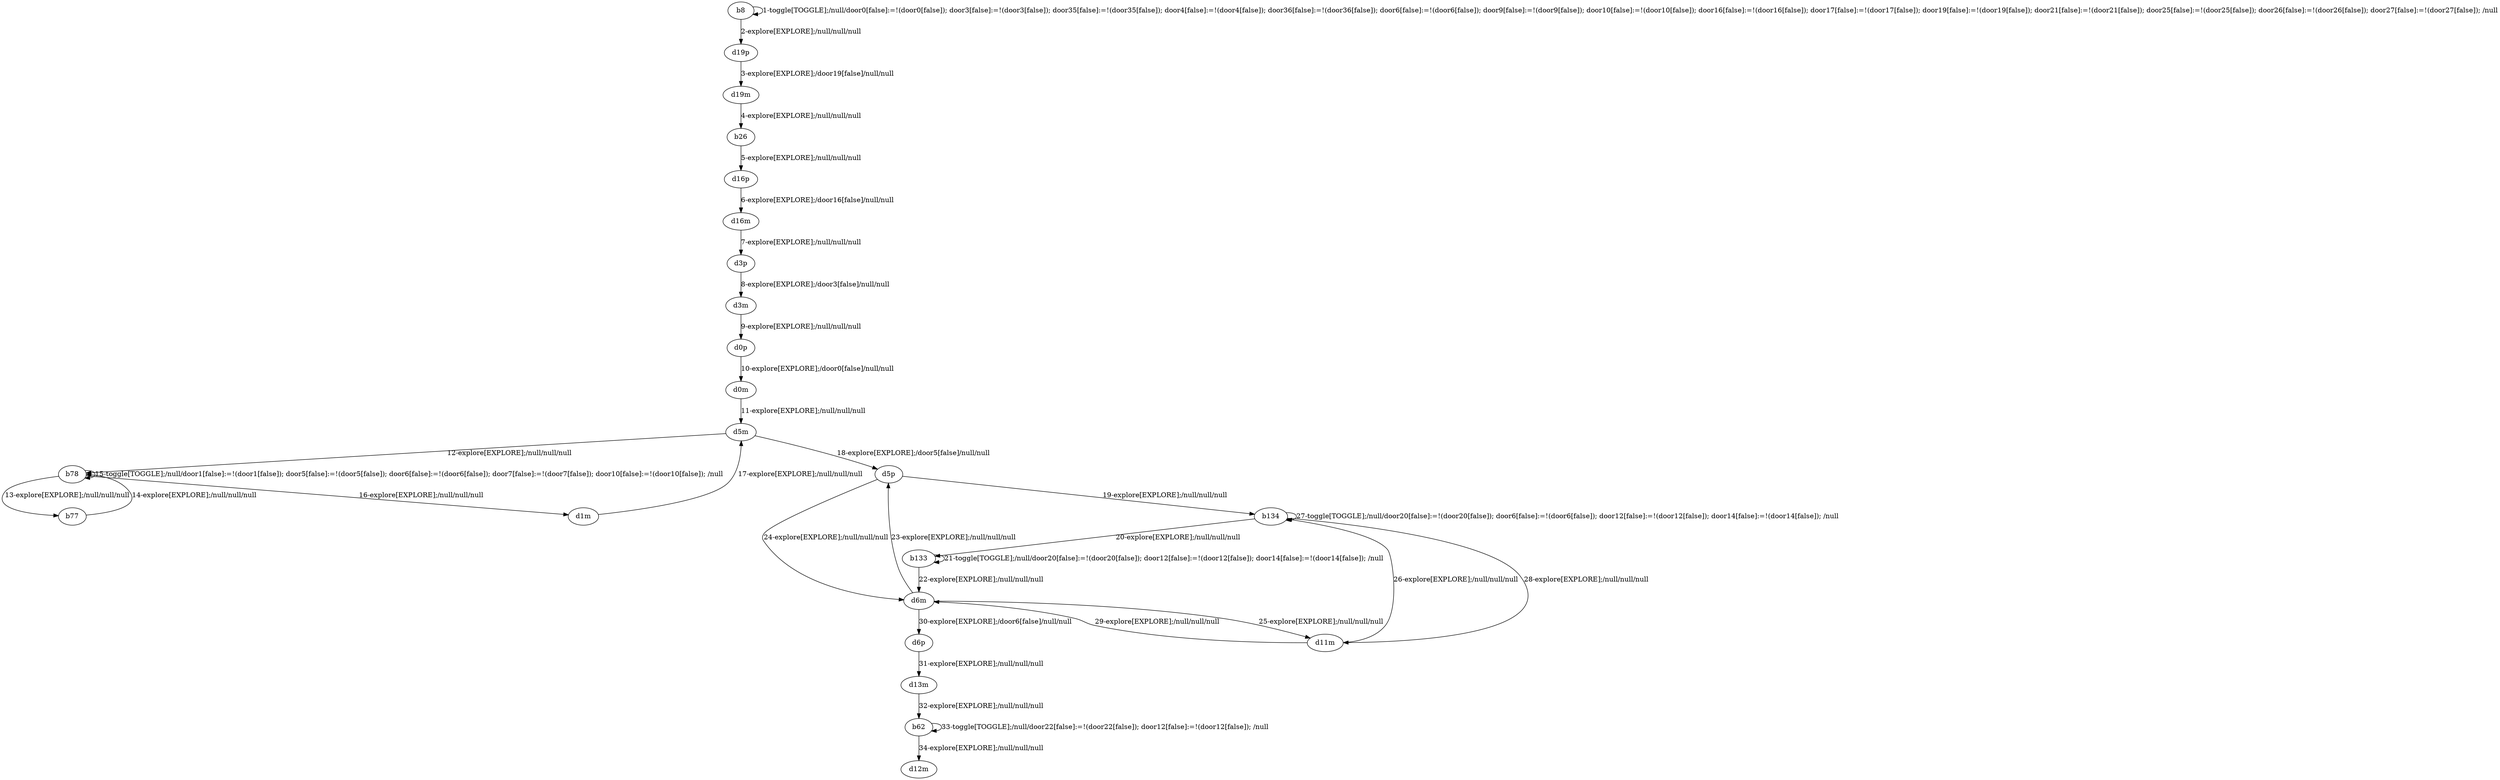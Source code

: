 # Total number of goals covered by this test: 1
# b62 --> d12m

digraph g {
"b8" -> "b8" [label = "1-toggle[TOGGLE];/null/door0[false]:=!(door0[false]); door3[false]:=!(door3[false]); door35[false]:=!(door35[false]); door4[false]:=!(door4[false]); door36[false]:=!(door36[false]); door6[false]:=!(door6[false]); door9[false]:=!(door9[false]); door10[false]:=!(door10[false]); door16[false]:=!(door16[false]); door17[false]:=!(door17[false]); door19[false]:=!(door19[false]); door21[false]:=!(door21[false]); door25[false]:=!(door25[false]); door26[false]:=!(door26[false]); door27[false]:=!(door27[false]); /null"];
"b8" -> "d19p" [label = "2-explore[EXPLORE];/null/null/null"];
"d19p" -> "d19m" [label = "3-explore[EXPLORE];/door19[false]/null/null"];
"d19m" -> "b26" [label = "4-explore[EXPLORE];/null/null/null"];
"b26" -> "d16p" [label = "5-explore[EXPLORE];/null/null/null"];
"d16p" -> "d16m" [label = "6-explore[EXPLORE];/door16[false]/null/null"];
"d16m" -> "d3p" [label = "7-explore[EXPLORE];/null/null/null"];
"d3p" -> "d3m" [label = "8-explore[EXPLORE];/door3[false]/null/null"];
"d3m" -> "d0p" [label = "9-explore[EXPLORE];/null/null/null"];
"d0p" -> "d0m" [label = "10-explore[EXPLORE];/door0[false]/null/null"];
"d0m" -> "d5m" [label = "11-explore[EXPLORE];/null/null/null"];
"d5m" -> "b78" [label = "12-explore[EXPLORE];/null/null/null"];
"b78" -> "b77" [label = "13-explore[EXPLORE];/null/null/null"];
"b77" -> "b78" [label = "14-explore[EXPLORE];/null/null/null"];
"b78" -> "b78" [label = "15-toggle[TOGGLE];/null/door1[false]:=!(door1[false]); door5[false]:=!(door5[false]); door6[false]:=!(door6[false]); door7[false]:=!(door7[false]); door10[false]:=!(door10[false]); /null"];
"b78" -> "d1m" [label = "16-explore[EXPLORE];/null/null/null"];
"d1m" -> "d5m" [label = "17-explore[EXPLORE];/null/null/null"];
"d5m" -> "d5p" [label = "18-explore[EXPLORE];/door5[false]/null/null"];
"d5p" -> "b134" [label = "19-explore[EXPLORE];/null/null/null"];
"b134" -> "b133" [label = "20-explore[EXPLORE];/null/null/null"];
"b133" -> "b133" [label = "21-toggle[TOGGLE];/null/door20[false]:=!(door20[false]); door12[false]:=!(door12[false]); door14[false]:=!(door14[false]); /null"];
"b133" -> "d6m" [label = "22-explore[EXPLORE];/null/null/null"];
"d6m" -> "d5p" [label = "23-explore[EXPLORE];/null/null/null"];
"d5p" -> "d6m" [label = "24-explore[EXPLORE];/null/null/null"];
"d6m" -> "d11m" [label = "25-explore[EXPLORE];/null/null/null"];
"d11m" -> "b134" [label = "26-explore[EXPLORE];/null/null/null"];
"b134" -> "b134" [label = "27-toggle[TOGGLE];/null/door20[false]:=!(door20[false]); door6[false]:=!(door6[false]); door12[false]:=!(door12[false]); door14[false]:=!(door14[false]); /null"];
"b134" -> "d11m" [label = "28-explore[EXPLORE];/null/null/null"];
"d11m" -> "d6m" [label = "29-explore[EXPLORE];/null/null/null"];
"d6m" -> "d6p" [label = "30-explore[EXPLORE];/door6[false]/null/null"];
"d6p" -> "d13m" [label = "31-explore[EXPLORE];/null/null/null"];
"d13m" -> "b62" [label = "32-explore[EXPLORE];/null/null/null"];
"b62" -> "b62" [label = "33-toggle[TOGGLE];/null/door22[false]:=!(door22[false]); door12[false]:=!(door12[false]); /null"];
"b62" -> "d12m" [label = "34-explore[EXPLORE];/null/null/null"];
}